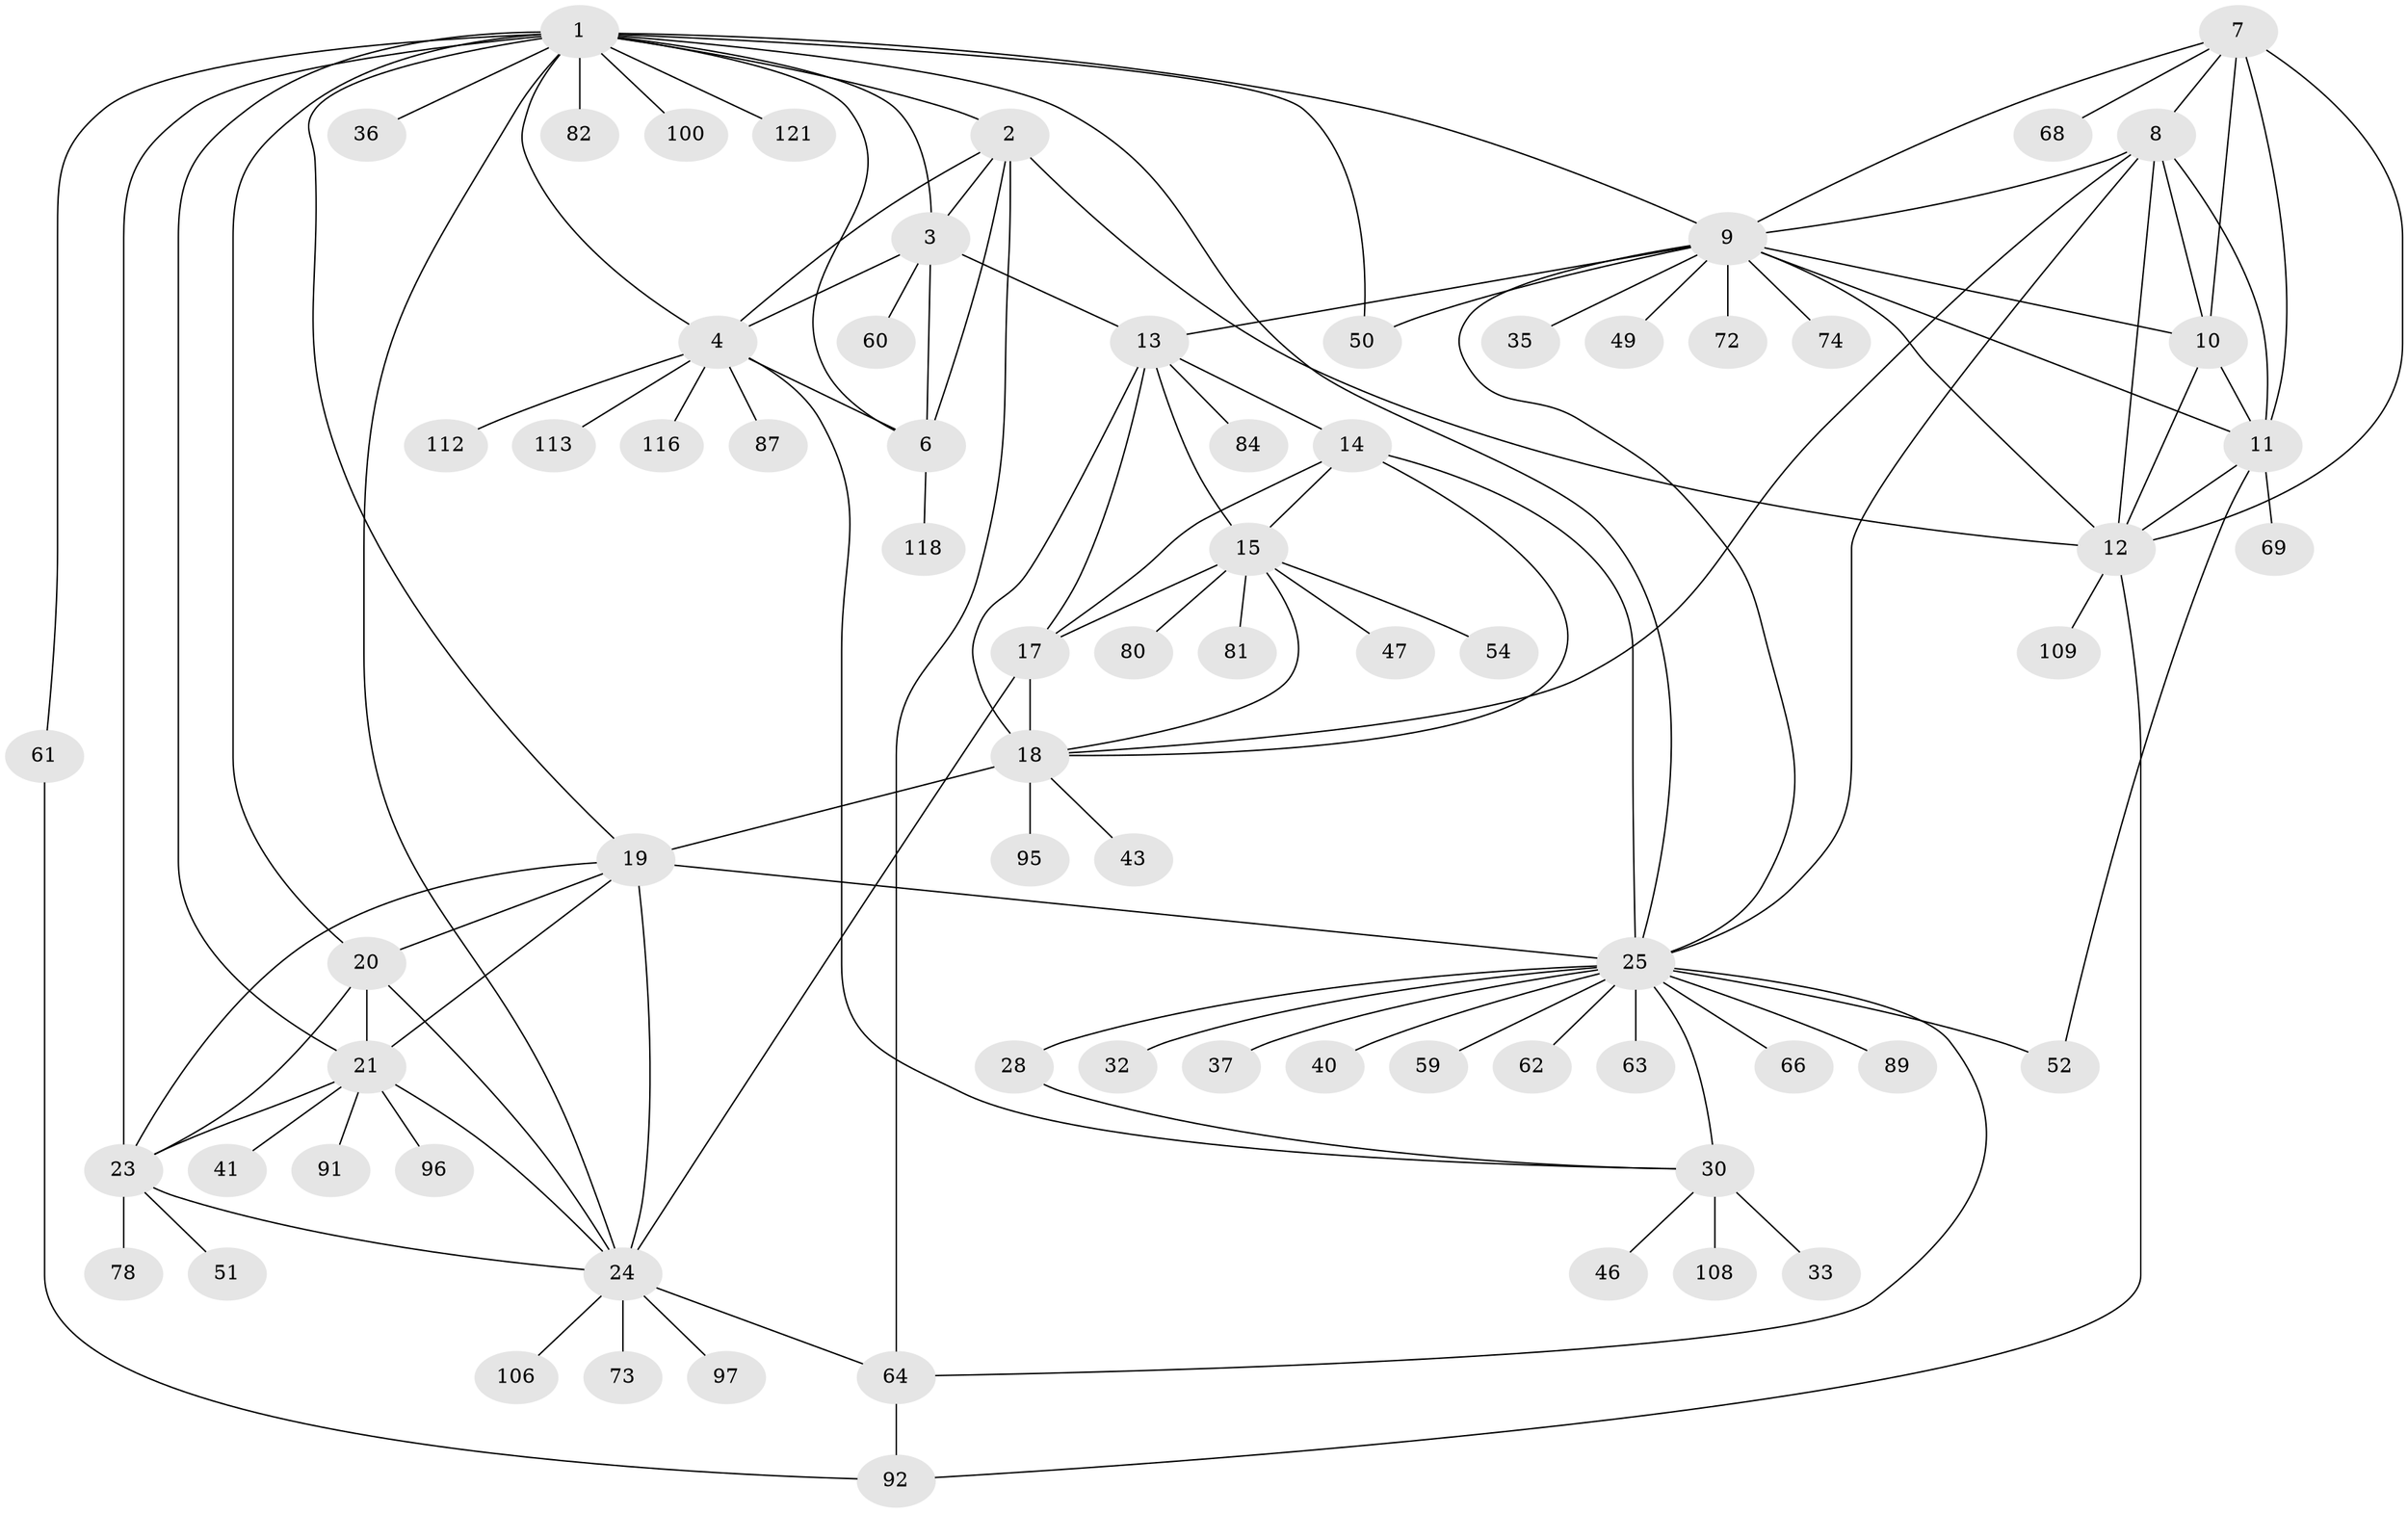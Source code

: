 // original degree distribution, {11: 0.01652892561983471, 6: 0.05785123966942149, 9: 0.03305785123966942, 10: 0.049586776859504134, 13: 0.01652892561983471, 7: 0.04132231404958678, 8: 0.03305785123966942, 1: 0.5702479338842975, 2: 0.1322314049586777, 3: 0.024793388429752067, 4: 0.01652892561983471, 5: 0.008264462809917356}
// Generated by graph-tools (version 1.1) at 2025/19/03/04/25 18:19:43]
// undirected, 72 vertices, 120 edges
graph export_dot {
graph [start="1"]
  node [color=gray90,style=filled];
  1 [super="+22"];
  2 [super="+5+111"];
  3 [super="+57+56"];
  4;
  6;
  7;
  8 [super="+34+101+85+86"];
  9;
  10 [super="+75+53"];
  11;
  12;
  13 [super="+65+16+71"];
  14 [super="+31"];
  15;
  17;
  18 [super="+55+58"];
  19;
  20 [super="+107"];
  21 [super="+48"];
  23;
  24 [super="+70"];
  25 [super="+29+90+110+103+27+44+26"];
  28 [super="+42"];
  30;
  32;
  33;
  35;
  36 [super="+99"];
  37;
  40;
  41;
  43;
  46;
  47;
  49;
  50 [super="+77"];
  51;
  52;
  54;
  59;
  60;
  61 [super="+67"];
  62 [super="+83"];
  63;
  64;
  66 [super="+79"];
  68 [super="+88"];
  69;
  72;
  73;
  74;
  78;
  80;
  81;
  82;
  84;
  87;
  89;
  91;
  92 [super="+93"];
  95;
  96;
  97;
  100;
  106;
  108;
  109;
  112;
  113 [super="+114"];
  116;
  118;
  121;
  1 -- 2 [weight=2];
  1 -- 3;
  1 -- 4;
  1 -- 6;
  1 -- 36 [weight=2];
  1 -- 50;
  1 -- 82;
  1 -- 121;
  1 -- 25;
  1 -- 100;
  1 -- 9;
  1 -- 19;
  1 -- 20;
  1 -- 21;
  1 -- 23;
  1 -- 24;
  1 -- 61;
  2 -- 3 [weight=2];
  2 -- 4 [weight=2];
  2 -- 6 [weight=2];
  2 -- 64;
  2 -- 12;
  3 -- 4;
  3 -- 6;
  3 -- 60;
  3 -- 13;
  4 -- 6;
  4 -- 30;
  4 -- 87;
  4 -- 112;
  4 -- 113;
  4 -- 116;
  6 -- 118;
  7 -- 8;
  7 -- 9;
  7 -- 10;
  7 -- 11;
  7 -- 12;
  7 -- 68;
  8 -- 9;
  8 -- 10;
  8 -- 11;
  8 -- 12;
  8 -- 25;
  8 -- 18;
  9 -- 10;
  9 -- 11;
  9 -- 12;
  9 -- 35;
  9 -- 49;
  9 -- 72;
  9 -- 74;
  9 -- 50;
  9 -- 25;
  9 -- 13;
  10 -- 11;
  10 -- 12;
  11 -- 12;
  11 -- 52;
  11 -- 69;
  12 -- 92;
  12 -- 109;
  13 -- 14 [weight=2];
  13 -- 15 [weight=2];
  13 -- 17 [weight=2];
  13 -- 18 [weight=2];
  13 -- 84;
  14 -- 15;
  14 -- 17;
  14 -- 18;
  14 -- 25;
  15 -- 17;
  15 -- 18;
  15 -- 47;
  15 -- 54;
  15 -- 80;
  15 -- 81;
  17 -- 18;
  17 -- 24;
  18 -- 43;
  18 -- 95;
  18 -- 19 [weight=2];
  19 -- 20;
  19 -- 21;
  19 -- 23;
  19 -- 24;
  19 -- 25;
  20 -- 21;
  20 -- 23;
  20 -- 24;
  21 -- 23;
  21 -- 24;
  21 -- 41;
  21 -- 91;
  21 -- 96;
  23 -- 24;
  23 -- 51;
  23 -- 78;
  24 -- 64;
  24 -- 73;
  24 -- 97;
  24 -- 106;
  25 -- 28 [weight=4];
  25 -- 30 [weight=4];
  25 -- 37;
  25 -- 40;
  25 -- 59;
  25 -- 63;
  25 -- 32;
  25 -- 89;
  25 -- 66;
  25 -- 62;
  25 -- 64;
  25 -- 52;
  28 -- 30;
  30 -- 33;
  30 -- 46;
  30 -- 108;
  61 -- 92;
  64 -- 92;
}
